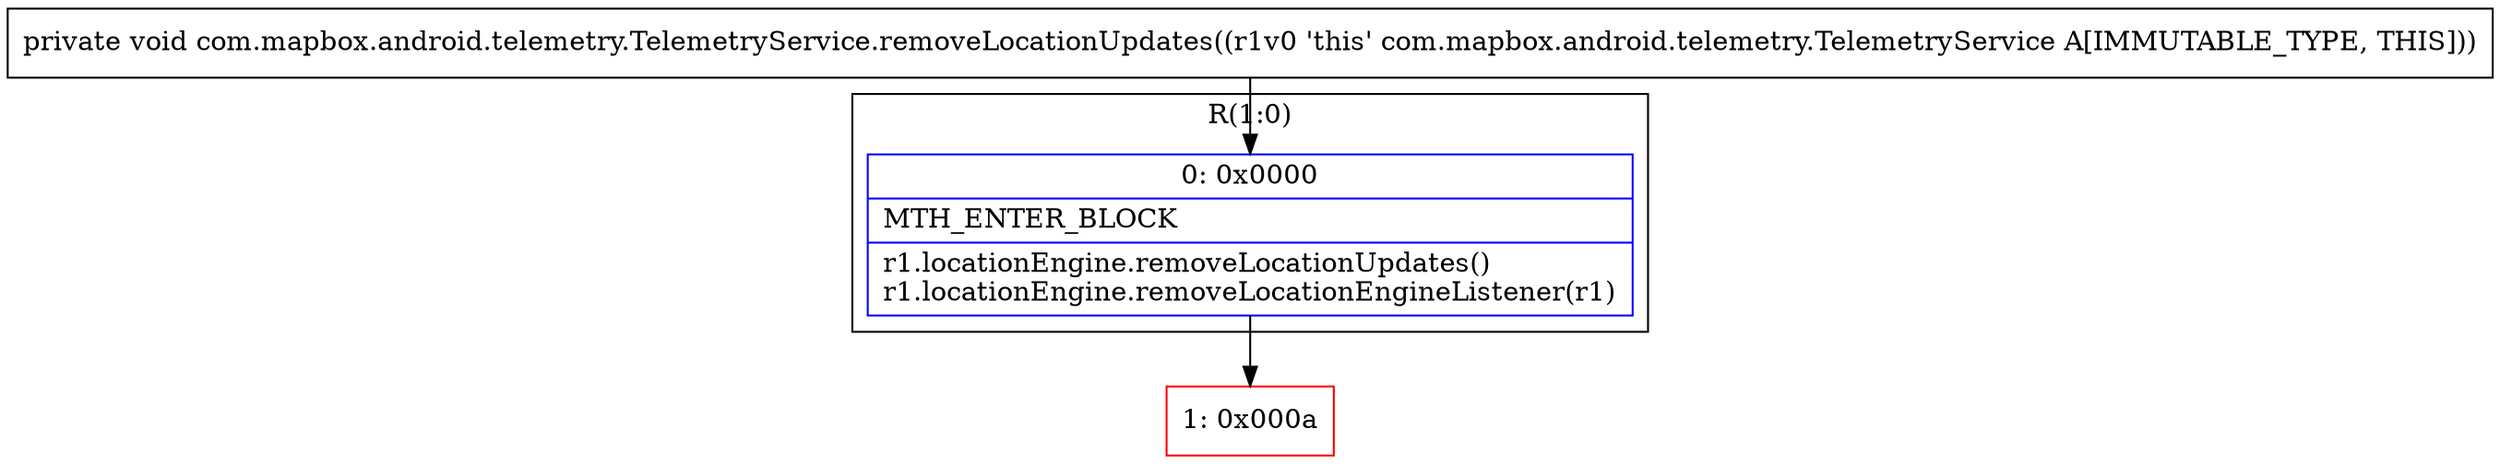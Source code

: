 digraph "CFG forcom.mapbox.android.telemetry.TelemetryService.removeLocationUpdates()V" {
subgraph cluster_Region_1847060134 {
label = "R(1:0)";
node [shape=record,color=blue];
Node_0 [shape=record,label="{0\:\ 0x0000|MTH_ENTER_BLOCK\l|r1.locationEngine.removeLocationUpdates()\lr1.locationEngine.removeLocationEngineListener(r1)\l}"];
}
Node_1 [shape=record,color=red,label="{1\:\ 0x000a}"];
MethodNode[shape=record,label="{private void com.mapbox.android.telemetry.TelemetryService.removeLocationUpdates((r1v0 'this' com.mapbox.android.telemetry.TelemetryService A[IMMUTABLE_TYPE, THIS])) }"];
MethodNode -> Node_0;
Node_0 -> Node_1;
}

